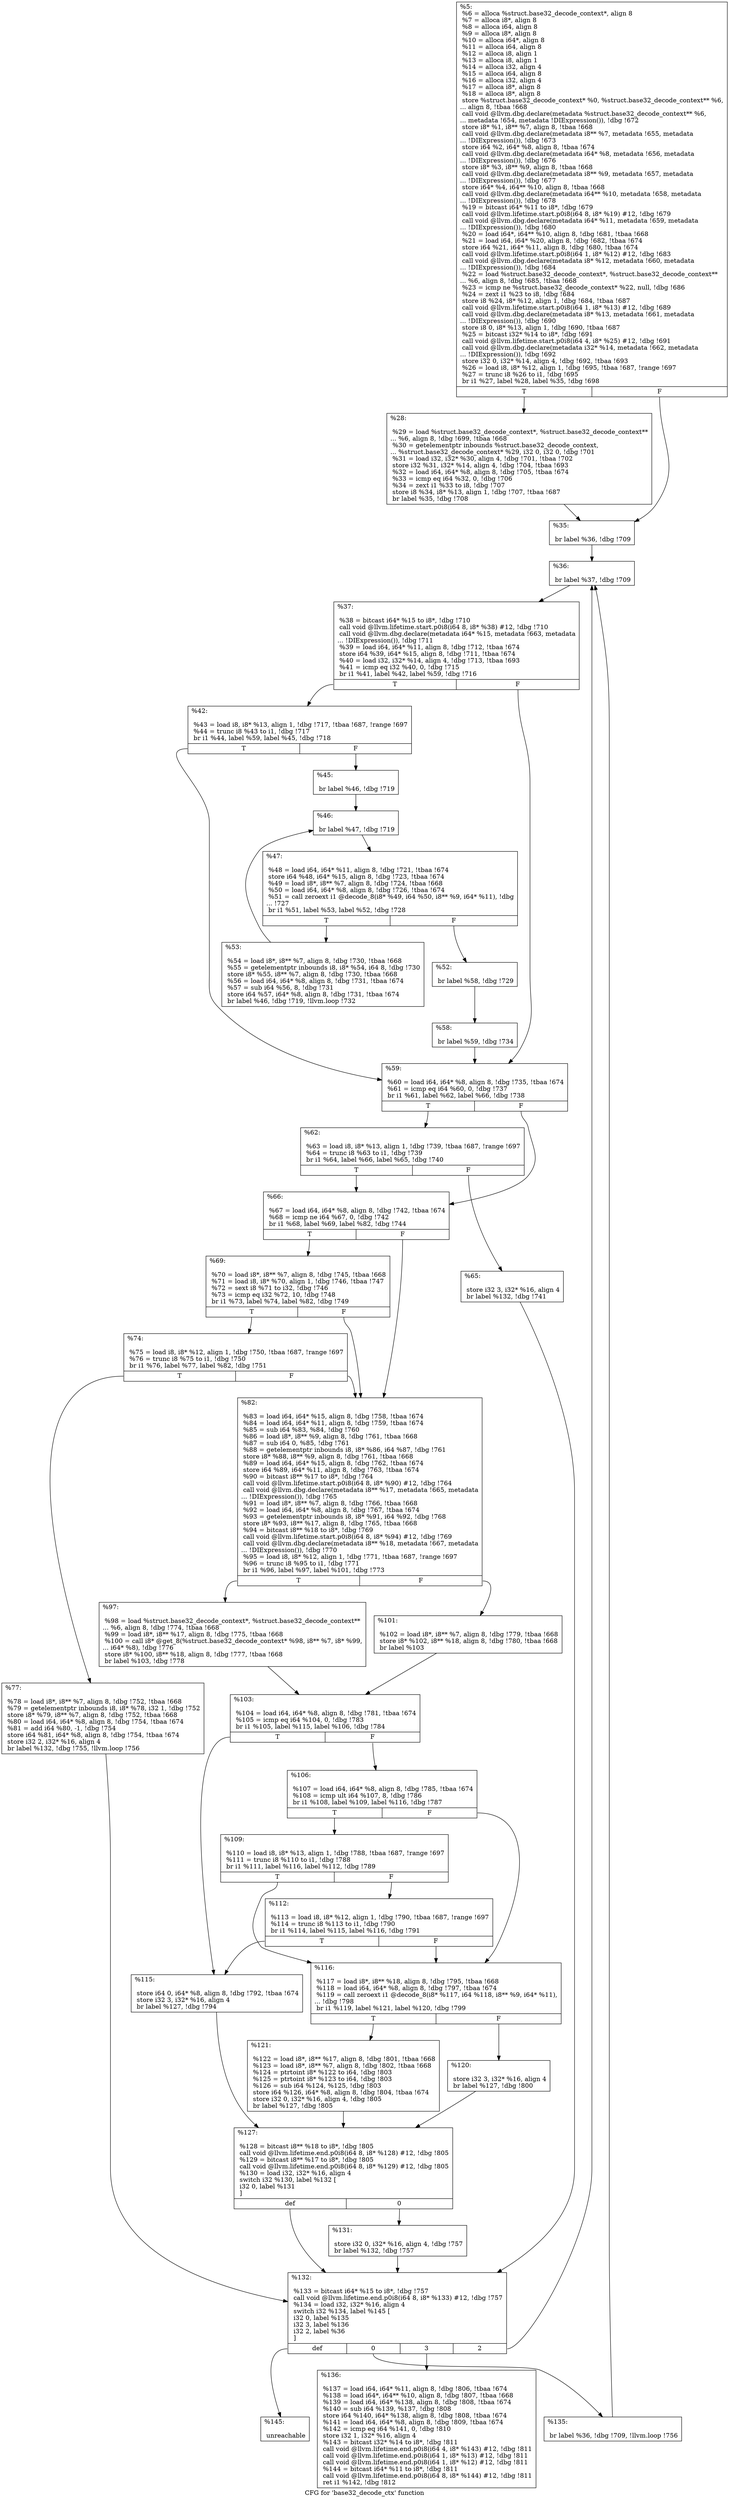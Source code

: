 digraph "CFG for 'base32_decode_ctx' function" {
	label="CFG for 'base32_decode_ctx' function";

	Node0x11cd840 [shape=record,label="{%5:\l  %6 = alloca %struct.base32_decode_context*, align 8\l  %7 = alloca i8*, align 8\l  %8 = alloca i64, align 8\l  %9 = alloca i8*, align 8\l  %10 = alloca i64*, align 8\l  %11 = alloca i64, align 8\l  %12 = alloca i8, align 1\l  %13 = alloca i8, align 1\l  %14 = alloca i32, align 4\l  %15 = alloca i64, align 8\l  %16 = alloca i32, align 4\l  %17 = alloca i8*, align 8\l  %18 = alloca i8*, align 8\l  store %struct.base32_decode_context* %0, %struct.base32_decode_context** %6,\l... align 8, !tbaa !668\l  call void @llvm.dbg.declare(metadata %struct.base32_decode_context** %6,\l... metadata !654, metadata !DIExpression()), !dbg !672\l  store i8* %1, i8** %7, align 8, !tbaa !668\l  call void @llvm.dbg.declare(metadata i8** %7, metadata !655, metadata\l... !DIExpression()), !dbg !673\l  store i64 %2, i64* %8, align 8, !tbaa !674\l  call void @llvm.dbg.declare(metadata i64* %8, metadata !656, metadata\l... !DIExpression()), !dbg !676\l  store i8* %3, i8** %9, align 8, !tbaa !668\l  call void @llvm.dbg.declare(metadata i8** %9, metadata !657, metadata\l... !DIExpression()), !dbg !677\l  store i64* %4, i64** %10, align 8, !tbaa !668\l  call void @llvm.dbg.declare(metadata i64** %10, metadata !658, metadata\l... !DIExpression()), !dbg !678\l  %19 = bitcast i64* %11 to i8*, !dbg !679\l  call void @llvm.lifetime.start.p0i8(i64 8, i8* %19) #12, !dbg !679\l  call void @llvm.dbg.declare(metadata i64* %11, metadata !659, metadata\l... !DIExpression()), !dbg !680\l  %20 = load i64*, i64** %10, align 8, !dbg !681, !tbaa !668\l  %21 = load i64, i64* %20, align 8, !dbg !682, !tbaa !674\l  store i64 %21, i64* %11, align 8, !dbg !680, !tbaa !674\l  call void @llvm.lifetime.start.p0i8(i64 1, i8* %12) #12, !dbg !683\l  call void @llvm.dbg.declare(metadata i8* %12, metadata !660, metadata\l... !DIExpression()), !dbg !684\l  %22 = load %struct.base32_decode_context*, %struct.base32_decode_context**\l... %6, align 8, !dbg !685, !tbaa !668\l  %23 = icmp ne %struct.base32_decode_context* %22, null, !dbg !686\l  %24 = zext i1 %23 to i8, !dbg !684\l  store i8 %24, i8* %12, align 1, !dbg !684, !tbaa !687\l  call void @llvm.lifetime.start.p0i8(i64 1, i8* %13) #12, !dbg !689\l  call void @llvm.dbg.declare(metadata i8* %13, metadata !661, metadata\l... !DIExpression()), !dbg !690\l  store i8 0, i8* %13, align 1, !dbg !690, !tbaa !687\l  %25 = bitcast i32* %14 to i8*, !dbg !691\l  call void @llvm.lifetime.start.p0i8(i64 4, i8* %25) #12, !dbg !691\l  call void @llvm.dbg.declare(metadata i32* %14, metadata !662, metadata\l... !DIExpression()), !dbg !692\l  store i32 0, i32* %14, align 4, !dbg !692, !tbaa !693\l  %26 = load i8, i8* %12, align 1, !dbg !695, !tbaa !687, !range !697\l  %27 = trunc i8 %26 to i1, !dbg !695\l  br i1 %27, label %28, label %35, !dbg !698\l|{<s0>T|<s1>F}}"];
	Node0x11cd840:s0 -> Node0x115ee90;
	Node0x11cd840:s1 -> Node0x115eee0;
	Node0x115ee90 [shape=record,label="{%28:\l\l  %29 = load %struct.base32_decode_context*, %struct.base32_decode_context**\l... %6, align 8, !dbg !699, !tbaa !668\l  %30 = getelementptr inbounds %struct.base32_decode_context,\l... %struct.base32_decode_context* %29, i32 0, i32 0, !dbg !701\l  %31 = load i32, i32* %30, align 4, !dbg !701, !tbaa !702\l  store i32 %31, i32* %14, align 4, !dbg !704, !tbaa !693\l  %32 = load i64, i64* %8, align 8, !dbg !705, !tbaa !674\l  %33 = icmp eq i64 %32, 0, !dbg !706\l  %34 = zext i1 %33 to i8, !dbg !707\l  store i8 %34, i8* %13, align 1, !dbg !707, !tbaa !687\l  br label %35, !dbg !708\l}"];
	Node0x115ee90 -> Node0x115eee0;
	Node0x115eee0 [shape=record,label="{%35:\l\l  br label %36, !dbg !709\l}"];
	Node0x115eee0 -> Node0x115ef30;
	Node0x115ef30 [shape=record,label="{%36:\l\l  br label %37, !dbg !709\l}"];
	Node0x115ef30 -> Node0x115ef80;
	Node0x115ef80 [shape=record,label="{%37:\l\l  %38 = bitcast i64* %15 to i8*, !dbg !710\l  call void @llvm.lifetime.start.p0i8(i64 8, i8* %38) #12, !dbg !710\l  call void @llvm.dbg.declare(metadata i64* %15, metadata !663, metadata\l... !DIExpression()), !dbg !711\l  %39 = load i64, i64* %11, align 8, !dbg !712, !tbaa !674\l  store i64 %39, i64* %15, align 8, !dbg !711, !tbaa !674\l  %40 = load i32, i32* %14, align 4, !dbg !713, !tbaa !693\l  %41 = icmp eq i32 %40, 0, !dbg !715\l  br i1 %41, label %42, label %59, !dbg !716\l|{<s0>T|<s1>F}}"];
	Node0x115ef80:s0 -> Node0x115efd0;
	Node0x115ef80:s1 -> Node0x11ceb50;
	Node0x115efd0 [shape=record,label="{%42:\l\l  %43 = load i8, i8* %13, align 1, !dbg !717, !tbaa !687, !range !697\l  %44 = trunc i8 %43 to i1, !dbg !717\l  br i1 %44, label %59, label %45, !dbg !718\l|{<s0>T|<s1>F}}"];
	Node0x115efd0:s0 -> Node0x11ceb50;
	Node0x115efd0:s1 -> Node0x115f020;
	Node0x115f020 [shape=record,label="{%45:\l\l  br label %46, !dbg !719\l}"];
	Node0x115f020 -> Node0x115f070;
	Node0x115f070 [shape=record,label="{%46:\l\l  br label %47, !dbg !719\l}"];
	Node0x115f070 -> Node0x115f0c0;
	Node0x115f0c0 [shape=record,label="{%47:\l\l  %48 = load i64, i64* %11, align 8, !dbg !721, !tbaa !674\l  store i64 %48, i64* %15, align 8, !dbg !723, !tbaa !674\l  %49 = load i8*, i8** %7, align 8, !dbg !724, !tbaa !668\l  %50 = load i64, i64* %8, align 8, !dbg !726, !tbaa !674\l  %51 = call zeroext i1 @decode_8(i8* %49, i64 %50, i8** %9, i64* %11), !dbg\l... !727\l  br i1 %51, label %53, label %52, !dbg !728\l|{<s0>T|<s1>F}}"];
	Node0x115f0c0:s0 -> Node0x11ceab0;
	Node0x115f0c0:s1 -> Node0x11cea60;
	Node0x11cea60 [shape=record,label="{%52:\l\l  br label %58, !dbg !729\l}"];
	Node0x11cea60 -> Node0x11ceb00;
	Node0x11ceab0 [shape=record,label="{%53:\l\l  %54 = load i8*, i8** %7, align 8, !dbg !730, !tbaa !668\l  %55 = getelementptr inbounds i8, i8* %54, i64 8, !dbg !730\l  store i8* %55, i8** %7, align 8, !dbg !730, !tbaa !668\l  %56 = load i64, i64* %8, align 8, !dbg !731, !tbaa !674\l  %57 = sub i64 %56, 8, !dbg !731\l  store i64 %57, i64* %8, align 8, !dbg !731, !tbaa !674\l  br label %46, !dbg !719, !llvm.loop !732\l}"];
	Node0x11ceab0 -> Node0x115f070;
	Node0x11ceb00 [shape=record,label="{%58:\l\l  br label %59, !dbg !734\l}"];
	Node0x11ceb00 -> Node0x11ceb50;
	Node0x11ceb50 [shape=record,label="{%59:\l\l  %60 = load i64, i64* %8, align 8, !dbg !735, !tbaa !674\l  %61 = icmp eq i64 %60, 0, !dbg !737\l  br i1 %61, label %62, label %66, !dbg !738\l|{<s0>T|<s1>F}}"];
	Node0x11ceb50:s0 -> Node0x11ceba0;
	Node0x11ceb50:s1 -> Node0x11cec40;
	Node0x11ceba0 [shape=record,label="{%62:\l\l  %63 = load i8, i8* %13, align 1, !dbg !739, !tbaa !687, !range !697\l  %64 = trunc i8 %63 to i1, !dbg !739\l  br i1 %64, label %66, label %65, !dbg !740\l|{<s0>T|<s1>F}}"];
	Node0x11ceba0:s0 -> Node0x11cec40;
	Node0x11ceba0:s1 -> Node0x11cebf0;
	Node0x11cebf0 [shape=record,label="{%65:\l\l  store i32 3, i32* %16, align 4\l  br label %132, !dbg !741\l}"];
	Node0x11cebf0 -> Node0x11cf190;
	Node0x11cec40 [shape=record,label="{%66:\l\l  %67 = load i64, i64* %8, align 8, !dbg !742, !tbaa !674\l  %68 = icmp ne i64 %67, 0, !dbg !742\l  br i1 %68, label %69, label %82, !dbg !744\l|{<s0>T|<s1>F}}"];
	Node0x11cec40:s0 -> Node0x11cec90;
	Node0x11cec40:s1 -> Node0x11ced80;
	Node0x11cec90 [shape=record,label="{%69:\l\l  %70 = load i8*, i8** %7, align 8, !dbg !745, !tbaa !668\l  %71 = load i8, i8* %70, align 1, !dbg !746, !tbaa !747\l  %72 = sext i8 %71 to i32, !dbg !746\l  %73 = icmp eq i32 %72, 10, !dbg !748\l  br i1 %73, label %74, label %82, !dbg !749\l|{<s0>T|<s1>F}}"];
	Node0x11cec90:s0 -> Node0x11cece0;
	Node0x11cec90:s1 -> Node0x11ced80;
	Node0x11cece0 [shape=record,label="{%74:\l\l  %75 = load i8, i8* %12, align 1, !dbg !750, !tbaa !687, !range !697\l  %76 = trunc i8 %75 to i1, !dbg !750\l  br i1 %76, label %77, label %82, !dbg !751\l|{<s0>T|<s1>F}}"];
	Node0x11cece0:s0 -> Node0x11ced30;
	Node0x11cece0:s1 -> Node0x11ced80;
	Node0x11ced30 [shape=record,label="{%77:\l\l  %78 = load i8*, i8** %7, align 8, !dbg !752, !tbaa !668\l  %79 = getelementptr inbounds i8, i8* %78, i32 1, !dbg !752\l  store i8* %79, i8** %7, align 8, !dbg !752, !tbaa !668\l  %80 = load i64, i64* %8, align 8, !dbg !754, !tbaa !674\l  %81 = add i64 %80, -1, !dbg !754\l  store i64 %81, i64* %8, align 8, !dbg !754, !tbaa !674\l  store i32 2, i32* %16, align 4\l  br label %132, !dbg !755, !llvm.loop !756\l}"];
	Node0x11ced30 -> Node0x11cf190;
	Node0x11ced80 [shape=record,label="{%82:\l\l  %83 = load i64, i64* %15, align 8, !dbg !758, !tbaa !674\l  %84 = load i64, i64* %11, align 8, !dbg !759, !tbaa !674\l  %85 = sub i64 %83, %84, !dbg !760\l  %86 = load i8*, i8** %9, align 8, !dbg !761, !tbaa !668\l  %87 = sub i64 0, %85, !dbg !761\l  %88 = getelementptr inbounds i8, i8* %86, i64 %87, !dbg !761\l  store i8* %88, i8** %9, align 8, !dbg !761, !tbaa !668\l  %89 = load i64, i64* %15, align 8, !dbg !762, !tbaa !674\l  store i64 %89, i64* %11, align 8, !dbg !763, !tbaa !674\l  %90 = bitcast i8** %17 to i8*, !dbg !764\l  call void @llvm.lifetime.start.p0i8(i64 8, i8* %90) #12, !dbg !764\l  call void @llvm.dbg.declare(metadata i8** %17, metadata !665, metadata\l... !DIExpression()), !dbg !765\l  %91 = load i8*, i8** %7, align 8, !dbg !766, !tbaa !668\l  %92 = load i64, i64* %8, align 8, !dbg !767, !tbaa !674\l  %93 = getelementptr inbounds i8, i8* %91, i64 %92, !dbg !768\l  store i8* %93, i8** %17, align 8, !dbg !765, !tbaa !668\l  %94 = bitcast i8** %18 to i8*, !dbg !769\l  call void @llvm.lifetime.start.p0i8(i64 8, i8* %94) #12, !dbg !769\l  call void @llvm.dbg.declare(metadata i8** %18, metadata !667, metadata\l... !DIExpression()), !dbg !770\l  %95 = load i8, i8* %12, align 1, !dbg !771, !tbaa !687, !range !697\l  %96 = trunc i8 %95 to i1, !dbg !771\l  br i1 %96, label %97, label %101, !dbg !773\l|{<s0>T|<s1>F}}"];
	Node0x11ced80:s0 -> Node0x11cedd0;
	Node0x11ced80:s1 -> Node0x11cee20;
	Node0x11cedd0 [shape=record,label="{%97:\l\l  %98 = load %struct.base32_decode_context*, %struct.base32_decode_context**\l... %6, align 8, !dbg !774, !tbaa !668\l  %99 = load i8*, i8** %17, align 8, !dbg !775, !tbaa !668\l  %100 = call i8* @get_8(%struct.base32_decode_context* %98, i8** %7, i8* %99,\l... i64* %8), !dbg !776\l  store i8* %100, i8** %18, align 8, !dbg !777, !tbaa !668\l  br label %103, !dbg !778\l}"];
	Node0x11cedd0 -> Node0x11cee70;
	Node0x11cee20 [shape=record,label="{%101:\l\l  %102 = load i8*, i8** %7, align 8, !dbg !779, !tbaa !668\l  store i8* %102, i8** %18, align 8, !dbg !780, !tbaa !668\l  br label %103\l}"];
	Node0x11cee20 -> Node0x11cee70;
	Node0x11cee70 [shape=record,label="{%103:\l\l  %104 = load i64, i64* %8, align 8, !dbg !781, !tbaa !674\l  %105 = icmp eq i64 %104, 0, !dbg !783\l  br i1 %105, label %115, label %106, !dbg !784\l|{<s0>T|<s1>F}}"];
	Node0x11cee70:s0 -> Node0x11cefb0;
	Node0x11cee70:s1 -> Node0x11ceec0;
	Node0x11ceec0 [shape=record,label="{%106:\l\l  %107 = load i64, i64* %8, align 8, !dbg !785, !tbaa !674\l  %108 = icmp ult i64 %107, 8, !dbg !786\l  br i1 %108, label %109, label %116, !dbg !787\l|{<s0>T|<s1>F}}"];
	Node0x11ceec0:s0 -> Node0x11cef10;
	Node0x11ceec0:s1 -> Node0x11cf000;
	Node0x11cef10 [shape=record,label="{%109:\l\l  %110 = load i8, i8* %13, align 1, !dbg !788, !tbaa !687, !range !697\l  %111 = trunc i8 %110 to i1, !dbg !788\l  br i1 %111, label %116, label %112, !dbg !789\l|{<s0>T|<s1>F}}"];
	Node0x11cef10:s0 -> Node0x11cf000;
	Node0x11cef10:s1 -> Node0x11cef60;
	Node0x11cef60 [shape=record,label="{%112:\l\l  %113 = load i8, i8* %12, align 1, !dbg !790, !tbaa !687, !range !697\l  %114 = trunc i8 %113 to i1, !dbg !790\l  br i1 %114, label %115, label %116, !dbg !791\l|{<s0>T|<s1>F}}"];
	Node0x11cef60:s0 -> Node0x11cefb0;
	Node0x11cef60:s1 -> Node0x11cf000;
	Node0x11cefb0 [shape=record,label="{%115:\l\l  store i64 0, i64* %8, align 8, !dbg !792, !tbaa !674\l  store i32 3, i32* %16, align 4\l  br label %127, !dbg !794\l}"];
	Node0x11cefb0 -> Node0x11cf0f0;
	Node0x11cf000 [shape=record,label="{%116:\l\l  %117 = load i8*, i8** %18, align 8, !dbg !795, !tbaa !668\l  %118 = load i64, i64* %8, align 8, !dbg !797, !tbaa !674\l  %119 = call zeroext i1 @decode_8(i8* %117, i64 %118, i8** %9, i64* %11),\l... !dbg !798\l  br i1 %119, label %121, label %120, !dbg !799\l|{<s0>T|<s1>F}}"];
	Node0x11cf000:s0 -> Node0x11cf0a0;
	Node0x11cf000:s1 -> Node0x11cf050;
	Node0x11cf050 [shape=record,label="{%120:\l\l  store i32 3, i32* %16, align 4\l  br label %127, !dbg !800\l}"];
	Node0x11cf050 -> Node0x11cf0f0;
	Node0x11cf0a0 [shape=record,label="{%121:\l\l  %122 = load i8*, i8** %17, align 8, !dbg !801, !tbaa !668\l  %123 = load i8*, i8** %7, align 8, !dbg !802, !tbaa !668\l  %124 = ptrtoint i8* %122 to i64, !dbg !803\l  %125 = ptrtoint i8* %123 to i64, !dbg !803\l  %126 = sub i64 %124, %125, !dbg !803\l  store i64 %126, i64* %8, align 8, !dbg !804, !tbaa !674\l  store i32 0, i32* %16, align 4, !dbg !805\l  br label %127, !dbg !805\l}"];
	Node0x11cf0a0 -> Node0x11cf0f0;
	Node0x11cf0f0 [shape=record,label="{%127:\l\l  %128 = bitcast i8** %18 to i8*, !dbg !805\l  call void @llvm.lifetime.end.p0i8(i64 8, i8* %128) #12, !dbg !805\l  %129 = bitcast i8** %17 to i8*, !dbg !805\l  call void @llvm.lifetime.end.p0i8(i64 8, i8* %129) #12, !dbg !805\l  %130 = load i32, i32* %16, align 4\l  switch i32 %130, label %132 [\l    i32 0, label %131\l  ]\l|{<s0>def|<s1>0}}"];
	Node0x11cf0f0:s0 -> Node0x11cf190;
	Node0x11cf0f0:s1 -> Node0x11cf140;
	Node0x11cf140 [shape=record,label="{%131:\l\l  store i32 0, i32* %16, align 4, !dbg !757\l  br label %132, !dbg !757\l}"];
	Node0x11cf140 -> Node0x11cf190;
	Node0x11cf190 [shape=record,label="{%132:\l\l  %133 = bitcast i64* %15 to i8*, !dbg !757\l  call void @llvm.lifetime.end.p0i8(i64 8, i8* %133) #12, !dbg !757\l  %134 = load i32, i32* %16, align 4\l  switch i32 %134, label %145 [\l    i32 0, label %135\l    i32 3, label %136\l    i32 2, label %36\l  ]\l|{<s0>def|<s1>0|<s2>3|<s3>2}}"];
	Node0x11cf190:s0 -> Node0x11cf280;
	Node0x11cf190:s1 -> Node0x11cf1e0;
	Node0x11cf190:s2 -> Node0x11cf230;
	Node0x11cf190:s3 -> Node0x115ef30;
	Node0x11cf1e0 [shape=record,label="{%135:\l\l  br label %36, !dbg !709, !llvm.loop !756\l}"];
	Node0x11cf1e0 -> Node0x115ef30;
	Node0x11cf230 [shape=record,label="{%136:\l\l  %137 = load i64, i64* %11, align 8, !dbg !806, !tbaa !674\l  %138 = load i64*, i64** %10, align 8, !dbg !807, !tbaa !668\l  %139 = load i64, i64* %138, align 8, !dbg !808, !tbaa !674\l  %140 = sub i64 %139, %137, !dbg !808\l  store i64 %140, i64* %138, align 8, !dbg !808, !tbaa !674\l  %141 = load i64, i64* %8, align 8, !dbg !809, !tbaa !674\l  %142 = icmp eq i64 %141, 0, !dbg !810\l  store i32 1, i32* %16, align 4\l  %143 = bitcast i32* %14 to i8*, !dbg !811\l  call void @llvm.lifetime.end.p0i8(i64 4, i8* %143) #12, !dbg !811\l  call void @llvm.lifetime.end.p0i8(i64 1, i8* %13) #12, !dbg !811\l  call void @llvm.lifetime.end.p0i8(i64 1, i8* %12) #12, !dbg !811\l  %144 = bitcast i64* %11 to i8*, !dbg !811\l  call void @llvm.lifetime.end.p0i8(i64 8, i8* %144) #12, !dbg !811\l  ret i1 %142, !dbg !812\l}"];
	Node0x11cf280 [shape=record,label="{%145:\l\l  unreachable\l}"];
}
